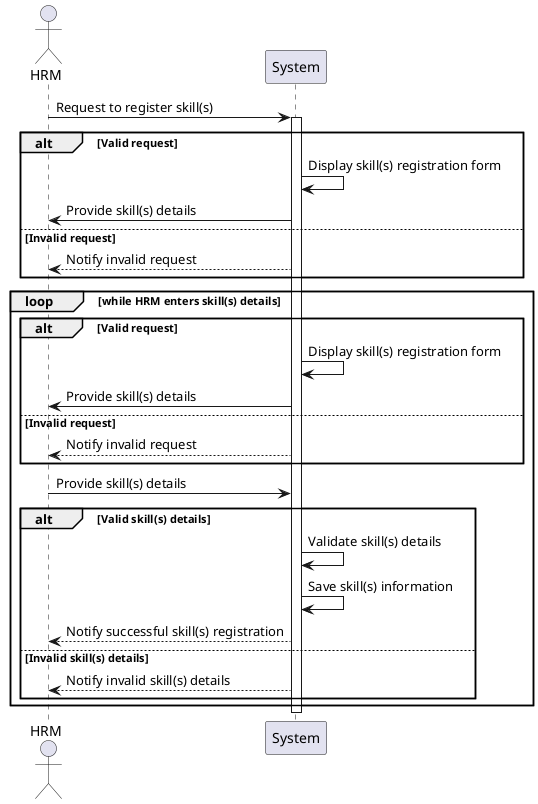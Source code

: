 @startuml
actor "HRM" as HRM
participant "System" as System

HRM -> System: Request to register skill(s)
activate System

alt Valid request
    System -> System: Display skill(s) registration form
    System -> HRM: Provide skill(s) details
else Invalid request
    System --> HRM: Notify invalid request
end

loop while HRM enters skill(s) details
alt Valid request
    System -> System: Display skill(s) registration form
    System -> HRM: Provide skill(s) details
else Invalid request
    System --> HRM: Notify invalid request
end

HRM -> System: Provide skill(s) details

alt Valid skill(s) details
System -> System: Validate skill(s) details
    System -> System: Save skill(s) information
    System --> HRM: Notify successful skill(s) registration
else Invalid skill(s) details
    System --> HRM: Notify invalid skill(s) details
end
end

deactivate System
@enduml
